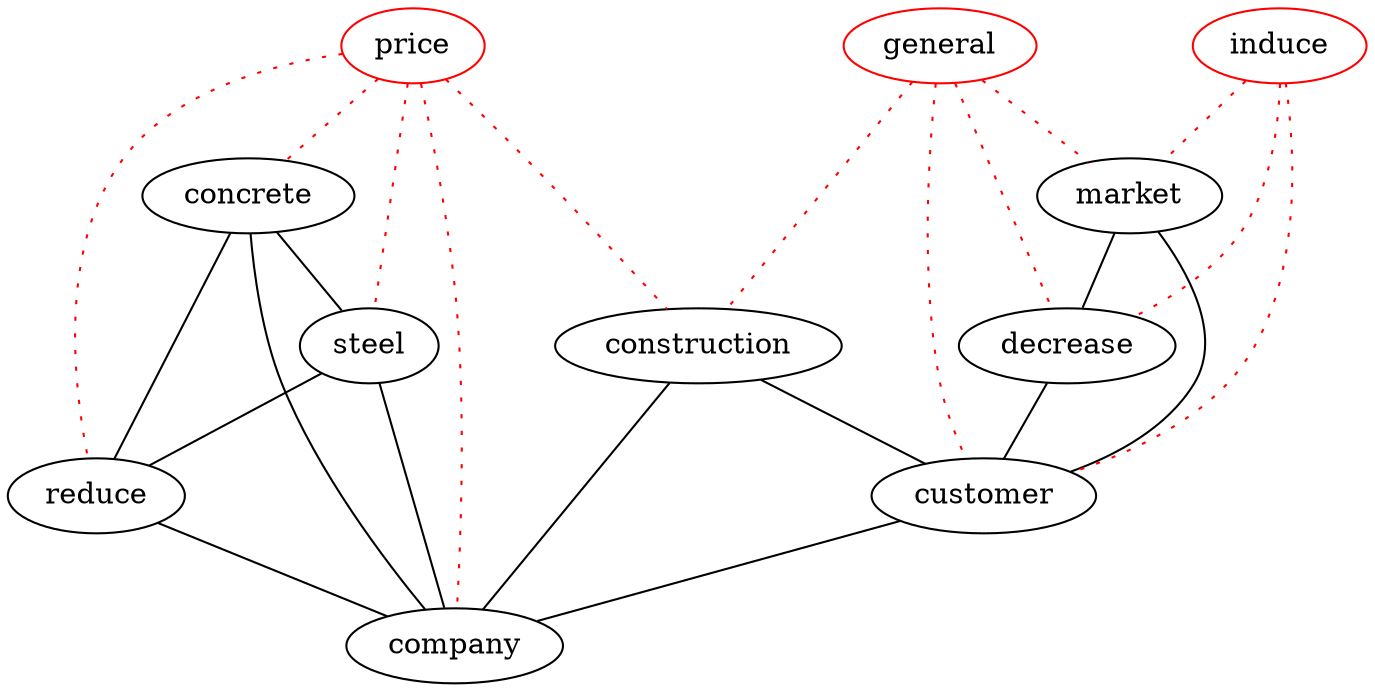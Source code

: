 graph keygraph {
graph [size="10,10"]
reduce [color="black"]
construction [color="black"]
steel [color="black"]
customer [color="black"]
market [color="black"]
decrease [color="black"]
company [color="black"]
concrete [color="black"]
price [color="red"]
induce [color="red"]
general [color="red"]
construction--customer
construction--company
concrete--reduce
steel--reduce
customer--company
market--decrease
market--customer
decrease--customer
concrete--steel
concrete--company
steel--company
reduce--company
induce--customer [color="red", style="dotted"]
induce--market [color="red", style="dotted"]
induce--decrease [color="red", style="dotted"]
general--construction [color="red", style="dotted"]
general--customer [color="red", style="dotted"]
general--market [color="red", style="dotted"]
general--decrease [color="red", style="dotted"]
price--reduce [color="red", style="dotted"]
price--construction [color="red", style="dotted"]
price--steel [color="red", style="dotted"]
price--company [color="red", style="dotted"]
price--concrete [color="red", style="dotted"]
}